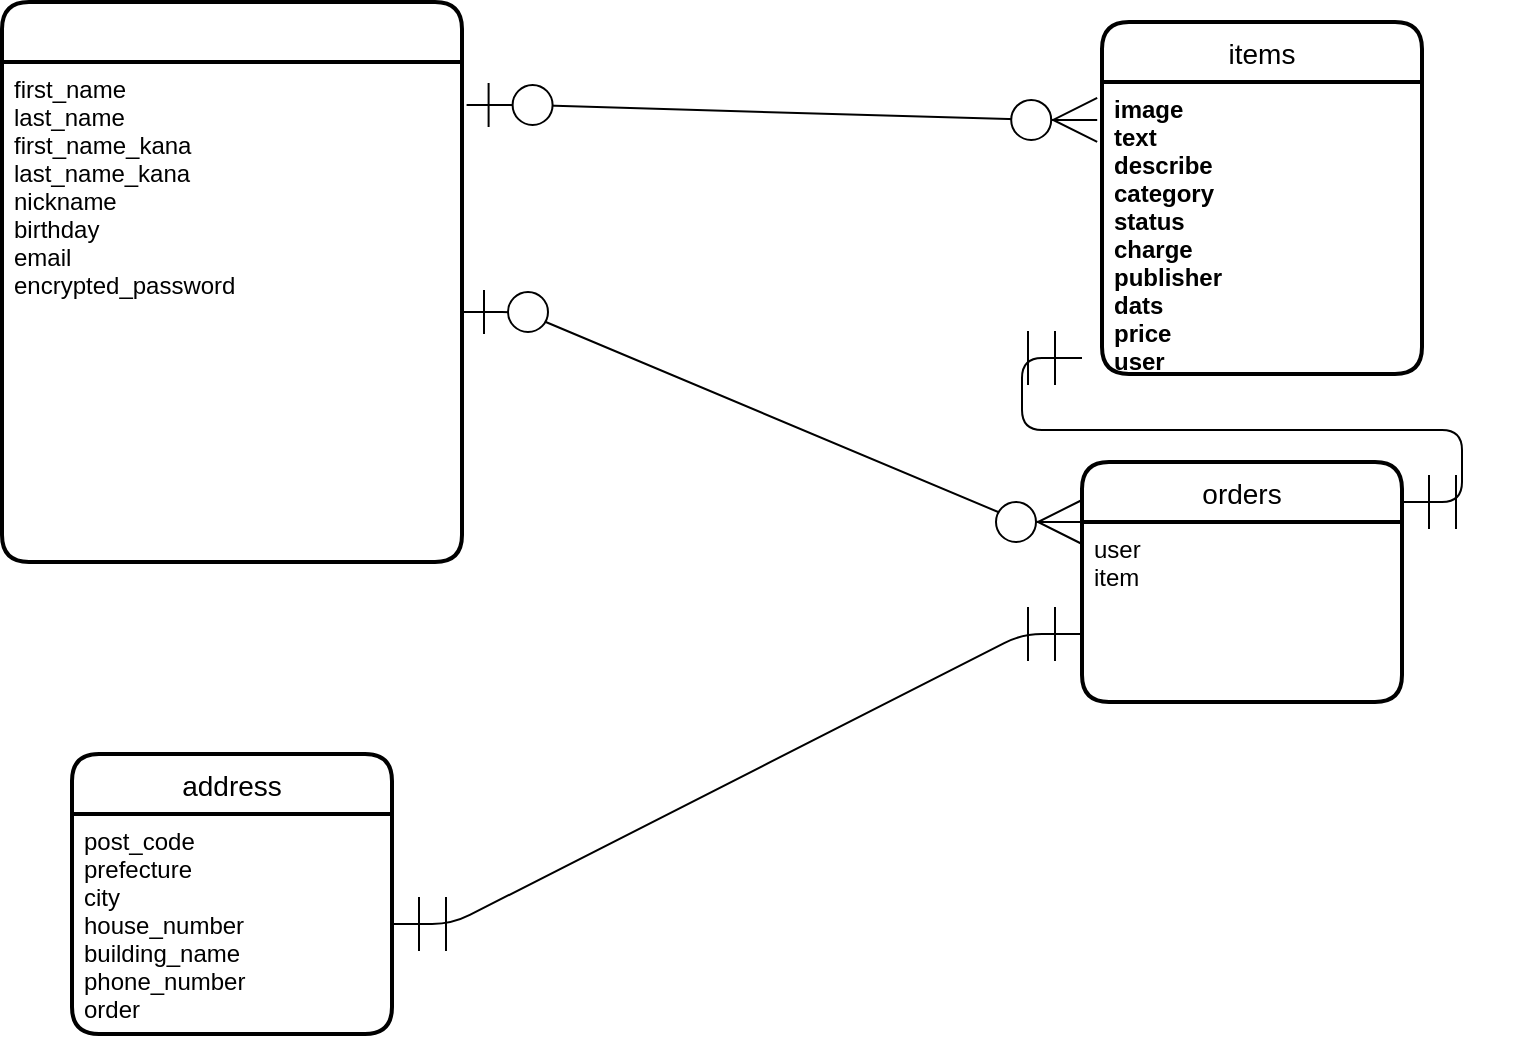 <mxfile version="13.10.0" type="embed">
    <diagram id="_smrz3UtshOG8szSBozk" name="Page-1">
        <mxGraphModel dx="1795" dy="680" grid="1" gridSize="10" guides="1" tooltips="1" connect="1" arrows="1" fold="1" page="1" pageScale="1" pageWidth="827" pageHeight="1169" math="0" shadow="0">
            <root>
                <mxCell id="0"/>
                <mxCell id="1" parent="0"/>
                <mxCell id="37" value="" style="swimlane;childLayout=stackLayout;horizontal=1;startSize=30;horizontalStack=0;rounded=1;fontSize=14;fontStyle=0;strokeWidth=2;resizeParent=0;resizeLast=1;shadow=0;dashed=0;align=center;" parent="1" vertex="1">
                    <mxGeometry y="4" width="230" height="280" as="geometry"/>
                </mxCell>
                <mxCell id="38" value="first_name&#10;last_name&#10;first_name_kana&#10;last_name_kana&#10;nickname&#10;birthday&#10;email&#10;encrypted_password" style="align=left;strokeColor=none;fillColor=none;spacingLeft=4;fontSize=12;verticalAlign=top;resizable=0;rotatable=0;part=1;" parent="37" vertex="1">
                    <mxGeometry y="30" width="230" height="250" as="geometry"/>
                </mxCell>
                <mxCell id="40" value="items" style="swimlane;childLayout=stackLayout;horizontal=1;startSize=30;horizontalStack=0;rounded=1;fontSize=14;fontStyle=0;strokeWidth=2;resizeParent=0;resizeLast=1;shadow=0;dashed=0;align=center;" parent="1" vertex="1">
                    <mxGeometry x="550" y="14" width="160" height="176" as="geometry"/>
                </mxCell>
                <mxCell id="41" value="image&#10;text&#10;describe&#10;category&#10;status&#10;charge&#10;publisher&#10;dats&#10;price&#10;user" style="align=left;strokeColor=none;fillColor=none;spacingLeft=4;fontSize=12;verticalAlign=top;resizable=0;rotatable=0;part=1;fontStyle=1" parent="40" vertex="1">
                    <mxGeometry y="30" width="160" height="146" as="geometry"/>
                </mxCell>
                <mxCell id="42" value="orders" style="swimlane;childLayout=stackLayout;horizontal=1;startSize=30;horizontalStack=0;rounded=1;fontSize=14;fontStyle=0;strokeWidth=2;resizeParent=0;resizeLast=1;shadow=0;dashed=0;align=center;" parent="1" vertex="1">
                    <mxGeometry x="540" y="234" width="160" height="120" as="geometry"/>
                </mxCell>
                <mxCell id="43" value="user&#10;item" style="align=left;strokeColor=none;fillColor=none;spacingLeft=4;fontSize=12;verticalAlign=top;resizable=0;rotatable=0;part=1;" parent="42" vertex="1">
                    <mxGeometry y="30" width="160" height="90" as="geometry"/>
                </mxCell>
                <mxCell id="61" value="" style="edgeStyle=entityRelationEdgeStyle;fontSize=12;html=1;endArrow=ERzeroToMany;startArrow=ERzeroToOne;strokeWidth=1;endSize=20;startSize=20;exitX=1.01;exitY=0.086;exitDx=0;exitDy=0;exitPerimeter=0;entryX=-0.015;entryY=0.13;entryDx=0;entryDy=0;entryPerimeter=0;" parent="1" source="38" target="41" edge="1">
                    <mxGeometry width="100" height="100" relative="1" as="geometry">
                        <mxPoint x="263.5" y="54" as="sourcePoint"/>
                        <mxPoint x="580" y="54" as="targetPoint"/>
                    </mxGeometry>
                </mxCell>
                <mxCell id="62" value="" style="edgeStyle=entityRelationEdgeStyle;fontSize=12;html=1;endArrow=ERzeroToMany;startArrow=ERzeroToOne;strokeWidth=1;endSize=20;startSize=20;entryX=0;entryY=0;entryDx=0;entryDy=0;" parent="1" source="38" target="43" edge="1">
                    <mxGeometry width="100" height="100" relative="1" as="geometry">
                        <mxPoint x="225" y="324" as="sourcePoint"/>
                        <mxPoint x="580" y="324" as="targetPoint"/>
                    </mxGeometry>
                </mxCell>
                <mxCell id="76" value="address" style="swimlane;childLayout=stackLayout;horizontal=1;startSize=30;horizontalStack=0;rounded=1;fontSize=14;fontStyle=0;strokeWidth=2;resizeParent=0;resizeLast=1;shadow=0;dashed=0;align=center;" parent="1" vertex="1">
                    <mxGeometry x="35" y="380" width="160" height="140" as="geometry"/>
                </mxCell>
                <mxCell id="77" value="post_code&#10;prefecture&#10;city&#10;house_number&#10;building_name&#10;phone_number&#10;order" style="align=left;strokeColor=none;fillColor=none;spacingLeft=4;fontSize=12;verticalAlign=top;resizable=0;rotatable=0;part=1;" parent="76" vertex="1">
                    <mxGeometry y="30" width="160" height="110" as="geometry"/>
                </mxCell>
                <mxCell id="81" value="" style="edgeStyle=entityRelationEdgeStyle;fontSize=12;html=1;endArrow=ERmandOne;startArrow=ERmandOne;strokeWidth=1;exitX=1;exitY=0.167;exitDx=0;exitDy=0;exitPerimeter=0;endSize=25;startSize=25;" parent="1" source="42" edge="1">
                    <mxGeometry width="100" height="100" relative="1" as="geometry">
                        <mxPoint x="490" y="194" as="sourcePoint"/>
                        <mxPoint x="540" y="182" as="targetPoint"/>
                    </mxGeometry>
                </mxCell>
                <mxCell id="85" value="" style="edgeStyle=entityRelationEdgeStyle;fontSize=12;html=1;endArrow=ERmandOne;startArrow=ERmandOne;strokeWidth=1;exitX=1;exitY=0.5;exitDx=0;exitDy=0;endSize=25;startSize=25;" edge="1" parent="1" source="77">
                    <mxGeometry width="100" height="100" relative="1" as="geometry">
                        <mxPoint x="460" y="432.04" as="sourcePoint"/>
                        <mxPoint x="540" y="320" as="targetPoint"/>
                    </mxGeometry>
                </mxCell>
            </root>
        </mxGraphModel>
    </diagram>
</mxfile>